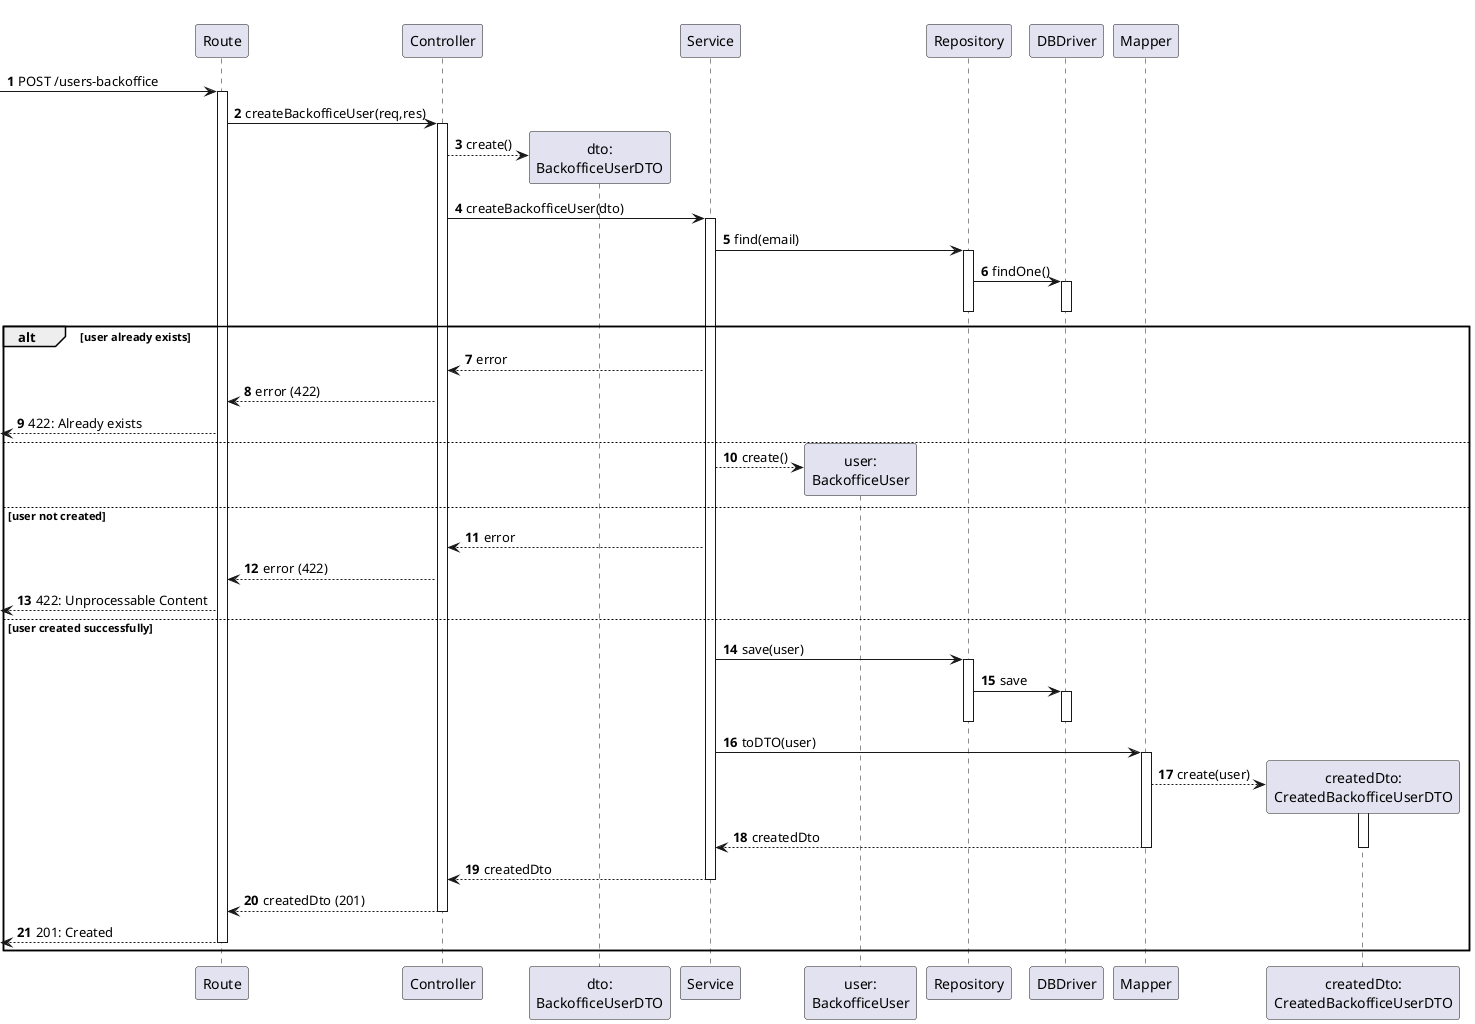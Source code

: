 @startuml
autonumber

participant "Route" as r
participant "Controller" as ctrl
participant "dto:\nBackofficeUserDTO" as xdto
participant "Service" as svc
participant "user:\nBackofficeUser" as b
participant "Repository" as repo
participant "DBDriver" as db


participant "Mapper" as map

participant "createdDto:\nCreatedBackofficeUserDTO" as dto


[-> r : POST /users-backoffice
activate r
    r -> ctrl : createBackofficeUser(req,res)

    activate ctrl
        ctrl --> xdto ** : create()
        ctrl -> svc : createBackofficeUser(dto)
        activate svc
            svc -> repo: find(email)
            activate repo
                repo -> db : findOne()
                activate db
                deactivate db
            deactivate repo

            alt user already exists
                svc --> ctrl : error
                ctrl --> r : error (422)
                [<-- r : 422: Already exists

            else
                svc --> b ** : create()

            else user not created
                svc --> ctrl : error
                ctrl --> r : error (422)
                [<-- r : 422: Unprocessable Content
            else user created successfully
                svc -> repo : save(user)
                activate repo
                    repo -> db : save
                    activate db
                    deactivate db
                deactivate repo

                svc -> map : toDTO(user)
                activate map
                    map --> dto **: create(user)
                    activate dto
                        map --> svc : createdDto
                    deactivate dto
                deactivate map

                svc --> ctrl : createdDto
            deactivate svc

            ctrl --> r : createdDto (201)
        deactivate ctrl
    [<-- r : 201: Created
deactivate r
end

@enduml

